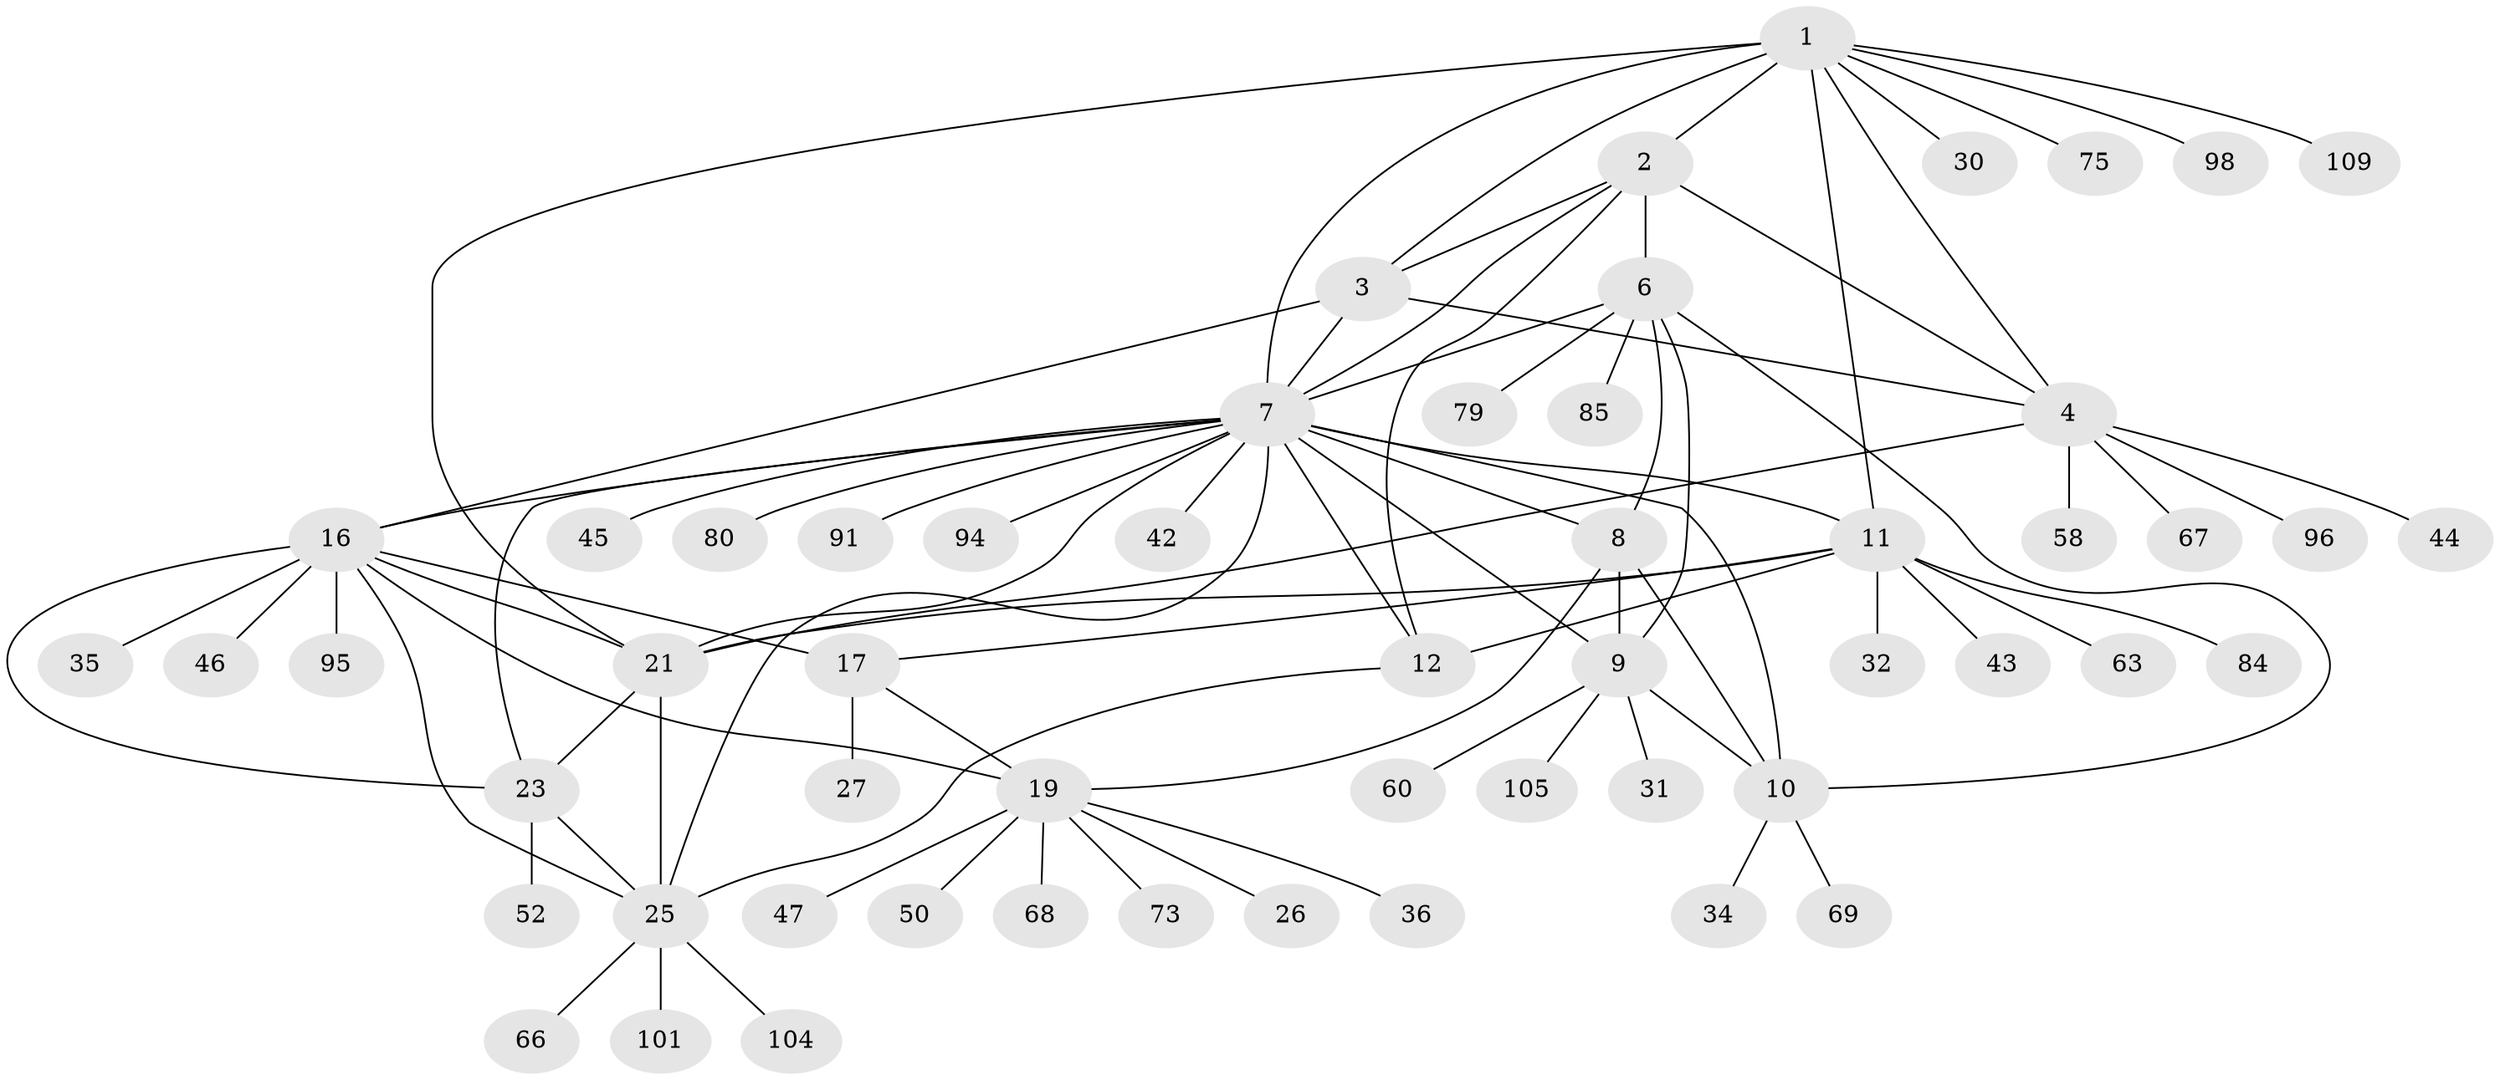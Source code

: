 // original degree distribution, {10: 0.01818181818181818, 6: 0.07272727272727272, 9: 0.01818181818181818, 7: 0.03636363636363636, 13: 0.00909090909090909, 8: 0.02727272727272727, 4: 0.00909090909090909, 5: 0.00909090909090909, 12: 0.00909090909090909, 11: 0.01818181818181818, 2: 0.15454545454545454, 1: 0.5636363636363636, 3: 0.05454545454545454}
// Generated by graph-tools (version 1.1) at 2025/19/03/04/25 18:19:56]
// undirected, 55 vertices, 83 edges
graph export_dot {
graph [start="1"]
  node [color=gray90,style=filled];
  1 [super="+64+51"];
  2 [super="+76+5"];
  3;
  4;
  6;
  7 [super="+77+83+22+28"];
  8 [super="+62"];
  9;
  10;
  11 [super="+14"];
  12 [super="+13+87"];
  16 [super="+40+72+82+100+18+61"];
  17;
  19 [super="+41"];
  21 [super="+38+55"];
  23 [super="+37+99+110"];
  25 [super="+54+33+97"];
  26 [super="+92"];
  27;
  30 [super="+49"];
  31 [super="+59"];
  32;
  34 [super="+102"];
  35;
  36;
  42;
  43;
  44 [super="+57+48"];
  45;
  46;
  47 [super="+65"];
  50;
  52;
  58;
  60;
  63;
  66;
  67;
  68;
  69;
  73;
  75;
  79;
  80;
  84;
  85;
  91;
  94;
  95;
  96;
  98;
  101;
  104;
  105;
  109;
  1 -- 2 [weight=2];
  1 -- 3;
  1 -- 4;
  1 -- 30;
  1 -- 75;
  1 -- 98;
  1 -- 109;
  1 -- 11;
  1 -- 7;
  1 -- 21;
  2 -- 3 [weight=2];
  2 -- 4 [weight=2];
  2 -- 12;
  2 -- 6;
  2 -- 7;
  3 -- 4;
  3 -- 7;
  3 -- 16;
  4 -- 21;
  4 -- 44;
  4 -- 58;
  4 -- 67;
  4 -- 96;
  6 -- 7;
  6 -- 8;
  6 -- 9;
  6 -- 10;
  6 -- 79;
  6 -- 85;
  7 -- 8;
  7 -- 9;
  7 -- 10;
  7 -- 12;
  7 -- 42;
  7 -- 45;
  7 -- 80;
  7 -- 21;
  7 -- 23;
  7 -- 25;
  7 -- 91;
  7 -- 94;
  7 -- 16;
  7 -- 11 [weight=2];
  8 -- 9;
  8 -- 10;
  8 -- 19;
  9 -- 10;
  9 -- 31;
  9 -- 60;
  9 -- 105;
  10 -- 34;
  10 -- 69;
  11 -- 12 [weight=6];
  11 -- 17;
  11 -- 43;
  11 -- 84;
  11 -- 32;
  11 -- 63;
  11 -- 21;
  12 -- 25;
  16 -- 17 [weight=3];
  16 -- 19 [weight=3];
  16 -- 35;
  16 -- 46;
  16 -- 21;
  16 -- 23;
  16 -- 25;
  16 -- 95;
  17 -- 19;
  17 -- 27;
  19 -- 26;
  19 -- 36;
  19 -- 47;
  19 -- 50;
  19 -- 68;
  19 -- 73;
  21 -- 23;
  21 -- 25;
  23 -- 25;
  23 -- 52;
  25 -- 66;
  25 -- 101;
  25 -- 104;
}
